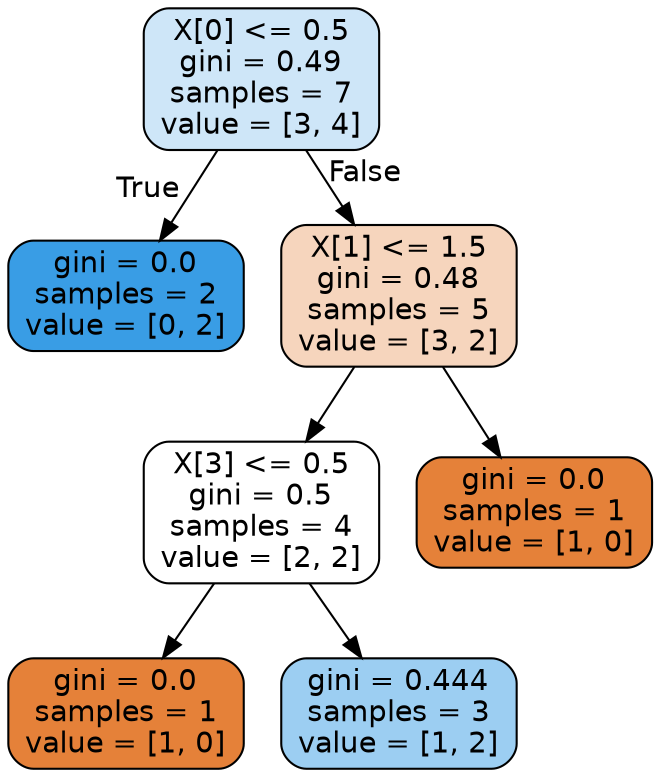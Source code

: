 digraph Tree {
node [shape=box, style="filled, rounded", color="black", fontname="helvetica"] ;
edge [fontname="helvetica"] ;
0 [label="X[0] <= 0.5\ngini = 0.49\nsamples = 7\nvalue = [3, 4]", fillcolor="#cee6f8"] ;
1 [label="gini = 0.0\nsamples = 2\nvalue = [0, 2]", fillcolor="#399de5"] ;
0 -> 1 [labeldistance=2.5, labelangle=45, headlabel="True"] ;
2 [label="X[1] <= 1.5\ngini = 0.48\nsamples = 5\nvalue = [3, 2]", fillcolor="#f6d5bd"] ;
0 -> 2 [labeldistance=2.5, labelangle=-45, headlabel="False"] ;
3 [label="X[3] <= 0.5\ngini = 0.5\nsamples = 4\nvalue = [2, 2]", fillcolor="#ffffff"] ;
2 -> 3 ;
4 [label="gini = 0.0\nsamples = 1\nvalue = [1, 0]", fillcolor="#e58139"] ;
3 -> 4 ;
5 [label="gini = 0.444\nsamples = 3\nvalue = [1, 2]", fillcolor="#9ccef2"] ;
3 -> 5 ;
6 [label="gini = 0.0\nsamples = 1\nvalue = [1, 0]", fillcolor="#e58139"] ;
2 -> 6 ;
}